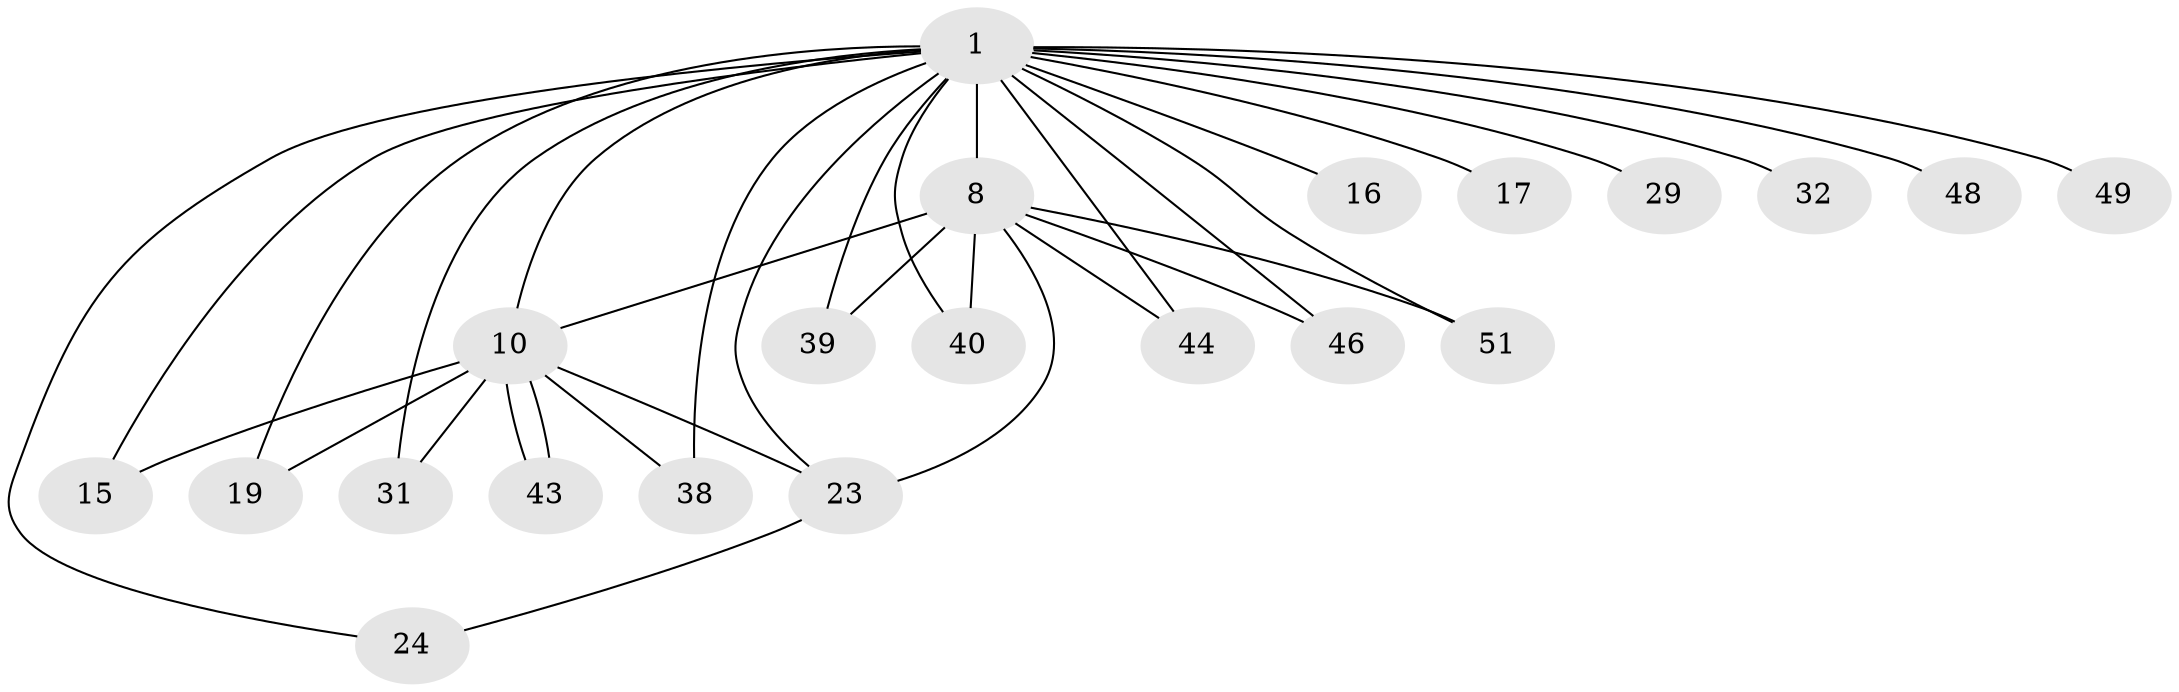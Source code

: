 // original degree distribution, {14: 0.014084507042253521, 15: 0.014084507042253521, 12: 0.014084507042253521, 16: 0.028169014084507043, 19: 0.04225352112676056, 20: 0.014084507042253521, 22: 0.014084507042253521, 3: 0.2112676056338028, 5: 0.04225352112676056, 2: 0.5070422535211268, 4: 0.08450704225352113, 6: 0.014084507042253521}
// Generated by graph-tools (version 1.1) at 2025/17/03/04/25 18:17:40]
// undirected, 21 vertices, 34 edges
graph export_dot {
graph [start="1"]
  node [color=gray90,style=filled];
  1 [super="+22+2"];
  8 [super="+28+21+36+42+14"];
  10 [super="+20"];
  15;
  16;
  17 [super="+34"];
  19;
  23;
  24;
  29 [super="+57"];
  31;
  32;
  38;
  39;
  40 [super="+68+41"];
  43;
  44;
  46;
  48;
  49;
  51;
  1 -- 8 [weight=16];
  1 -- 10 [weight=12];
  1 -- 23 [weight=3];
  1 -- 39;
  1 -- 46;
  1 -- 40 [weight=3];
  1 -- 32 [weight=3];
  1 -- 15 [weight=2];
  1 -- 16 [weight=2];
  1 -- 17 [weight=3];
  1 -- 19;
  1 -- 24;
  1 -- 29 [weight=4];
  1 -- 31;
  1 -- 38;
  1 -- 44;
  1 -- 48 [weight=2];
  1 -- 49;
  1 -- 51;
  8 -- 10 [weight=3];
  8 -- 40;
  8 -- 51;
  8 -- 44;
  8 -- 39;
  8 -- 46;
  8 -- 23;
  10 -- 15;
  10 -- 19;
  10 -- 23;
  10 -- 38;
  10 -- 43;
  10 -- 43;
  10 -- 31;
  23 -- 24;
}

